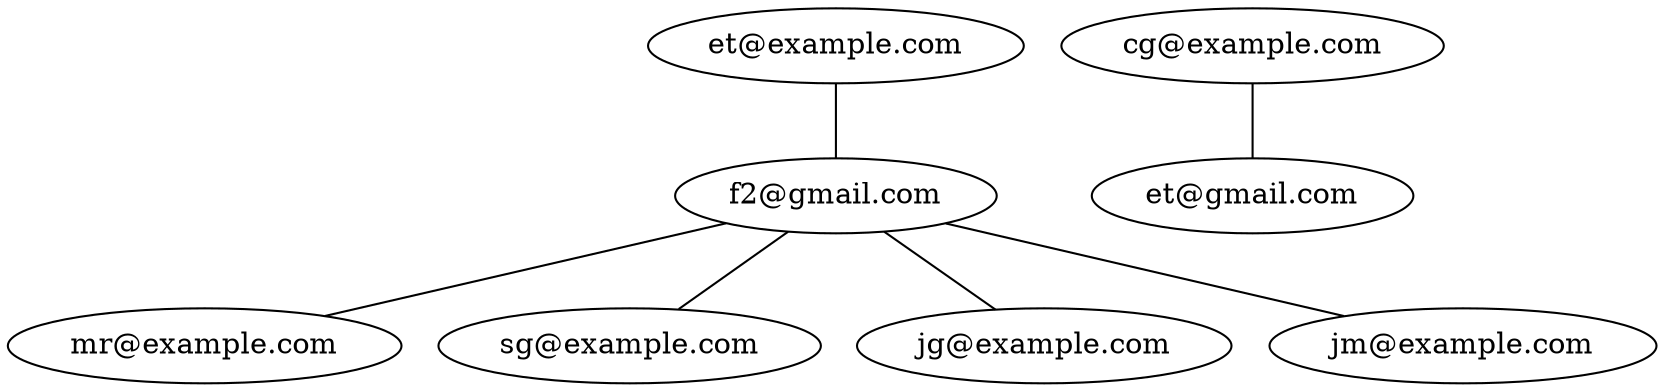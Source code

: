 digraph G {
"f2@gmail.com"[label="f2@gmail.com"];
"f2@gmail.com" -> "mr@example.com"[dir=none];
"f2@gmail.com" -> "sg@example.com"[dir=none];
"f2@gmail.com" -> "jg@example.com"[dir=none];
"f2@gmail.com" -> "jm@example.com"[dir=none];
"mr@example.com"[label="mr@example.com"];
"sg@example.com"[label="sg@example.com"];
"jg@example.com"[label="jg@example.com"];
"jm@example.com"[label="jm@example.com"];
"et@example.com"[label="et@example.com"];
"et@example.com" -> "f2@gmail.com"[dir=none];
"cg@example.com"[label="cg@example.com"];
"cg@example.com" -> "et@gmail.com"[dir=none];
"et@gmail.com"[label="et@gmail.com"];
}
